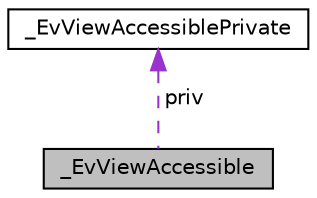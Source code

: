 digraph "_EvViewAccessible"
{
  edge [fontname="Helvetica",fontsize="10",labelfontname="Helvetica",labelfontsize="10"];
  node [fontname="Helvetica",fontsize="10",shape=record];
  Node1 [label="_EvViewAccessible",height=0.2,width=0.4,color="black", fillcolor="grey75", style="filled" fontcolor="black"];
  Node2 -> Node1 [dir="back",color="darkorchid3",fontsize="10",style="dashed",label=" priv" ,fontname="Helvetica"];
  Node2 [label="_EvViewAccessiblePrivate",height=0.2,width=0.4,color="black", fillcolor="white", style="filled",URL="$d9/d0a/struct__EvViewAccessiblePrivate.html"];
}
